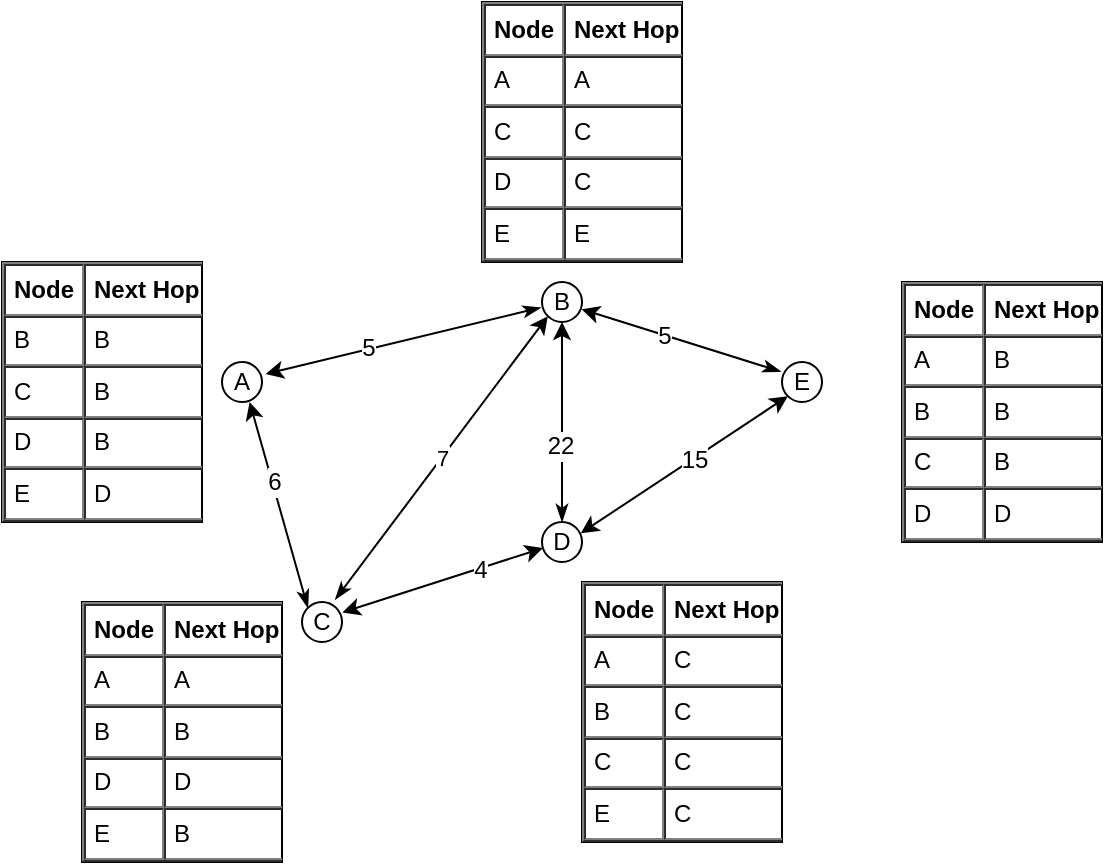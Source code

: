 <mxfile version="12.9.9" type="device"><diagram id="lJYS4VRSIsEf9TPoP0br" name="Page-1"><mxGraphModel dx="1422" dy="769" grid="1" gridSize="10" guides="1" tooltips="1" connect="1" arrows="1" fold="1" page="1" pageScale="1" pageWidth="827" pageHeight="1169" math="0" shadow="0"><root><mxCell id="0"/><mxCell id="1" parent="0"/><mxCell id="UmhQ2P2T8tzD9ortns0X-2" value="&lt;div&gt;A&lt;/div&gt;" style="ellipse;whiteSpace=wrap;html=1;" parent="1" vertex="1"><mxGeometry x="150" y="230" width="20" height="20" as="geometry"/></mxCell><mxCell id="UmhQ2P2T8tzD9ortns0X-3" value="E" style="ellipse;whiteSpace=wrap;html=1;" parent="1" vertex="1"><mxGeometry x="430" y="230" width="20" height="20" as="geometry"/></mxCell><mxCell id="UmhQ2P2T8tzD9ortns0X-4" value="D" style="ellipse;whiteSpace=wrap;html=1;" parent="1" vertex="1"><mxGeometry x="310" y="310" width="20" height="20" as="geometry"/></mxCell><mxCell id="UmhQ2P2T8tzD9ortns0X-5" value="C" style="ellipse;whiteSpace=wrap;html=1;" parent="1" vertex="1"><mxGeometry x="190" y="350" width="20" height="20" as="geometry"/></mxCell><mxCell id="UmhQ2P2T8tzD9ortns0X-6" value="B" style="ellipse;whiteSpace=wrap;html=1;" parent="1" vertex="1"><mxGeometry x="310" y="190" width="20" height="20" as="geometry"/></mxCell><mxCell id="UmhQ2P2T8tzD9ortns0X-10" value="" style="endArrow=classic;html=1;exitX=0.5;exitY=0;exitDx=0;exitDy=0;entryX=0.5;entryY=1;entryDx=0;entryDy=0;startArrow=classicThin;startFill=1;" parent="1" source="UmhQ2P2T8tzD9ortns0X-4" target="UmhQ2P2T8tzD9ortns0X-6" edge="1"><mxGeometry width="50" height="50" relative="1" as="geometry"><mxPoint x="330" y="330" as="sourcePoint"/><mxPoint x="380" y="280" as="targetPoint"/></mxGeometry></mxCell><mxCell id="UmhQ2P2T8tzD9ortns0X-21" value="22" style="text;html=1;align=center;verticalAlign=middle;resizable=0;points=[];labelBackgroundColor=#ffffff;" parent="UmhQ2P2T8tzD9ortns0X-10" vertex="1" connectable="0"><mxGeometry x="-0.242" y="1" relative="1" as="geometry"><mxPoint as="offset"/></mxGeometry></mxCell><mxCell id="UmhQ2P2T8tzD9ortns0X-11" value="" style="endArrow=classic;html=1;entryX=1.01;entryY=0.26;entryDx=0;entryDy=0;entryPerimeter=0;startArrow=classic;startFill=1;" parent="1" source="UmhQ2P2T8tzD9ortns0X-4" target="UmhQ2P2T8tzD9ortns0X-5" edge="1"><mxGeometry width="50" height="50" relative="1" as="geometry"><mxPoint x="330" y="320" as="sourcePoint"/><mxPoint x="330" y="220" as="targetPoint"/></mxGeometry></mxCell><mxCell id="UmhQ2P2T8tzD9ortns0X-23" value="4" style="text;html=1;align=center;verticalAlign=middle;resizable=0;points=[];labelBackgroundColor=#ffffff;" parent="UmhQ2P2T8tzD9ortns0X-11" vertex="1" connectable="0"><mxGeometry x="-0.362" y="1" relative="1" as="geometry"><mxPoint as="offset"/></mxGeometry></mxCell><mxCell id="UmhQ2P2T8tzD9ortns0X-12" value="" style="endArrow=classic;html=1;exitX=0.97;exitY=0.28;exitDx=0;exitDy=0;entryX=0;entryY=1;entryDx=0;entryDy=0;exitPerimeter=0;startArrow=classic;startFill=1;" parent="1" source="UmhQ2P2T8tzD9ortns0X-4" target="UmhQ2P2T8tzD9ortns0X-3" edge="1"><mxGeometry width="50" height="50" relative="1" as="geometry"><mxPoint x="340" y="330" as="sourcePoint"/><mxPoint x="340" y="230" as="targetPoint"/></mxGeometry></mxCell><mxCell id="UmhQ2P2T8tzD9ortns0X-22" value="15" style="text;html=1;align=center;verticalAlign=middle;resizable=0;points=[];labelBackgroundColor=#ffffff;" parent="UmhQ2P2T8tzD9ortns0X-12" vertex="1" connectable="0"><mxGeometry x="0.08" relative="1" as="geometry"><mxPoint as="offset"/></mxGeometry></mxCell><mxCell id="UmhQ2P2T8tzD9ortns0X-15" value="" style="endArrow=classic;html=1;exitX=-0.03;exitY=0.24;exitDx=0;exitDy=0;entryX=0.99;entryY=0.68;entryDx=0;entryDy=0;startArrow=classicThin;startFill=1;exitPerimeter=0;entryPerimeter=0;" parent="1" source="UmhQ2P2T8tzD9ortns0X-3" target="UmhQ2P2T8tzD9ortns0X-6" edge="1"><mxGeometry width="50" height="50" relative="1" as="geometry"><mxPoint x="330" y="320" as="sourcePoint"/><mxPoint x="330" y="220" as="targetPoint"/></mxGeometry></mxCell><mxCell id="UmhQ2P2T8tzD9ortns0X-25" value="5" style="text;html=1;align=center;verticalAlign=middle;resizable=0;points=[];labelBackgroundColor=#ffffff;" parent="UmhQ2P2T8tzD9ortns0X-15" vertex="1" connectable="0"><mxGeometry x="0.183" relative="1" as="geometry"><mxPoint as="offset"/></mxGeometry></mxCell><mxCell id="UmhQ2P2T8tzD9ortns0X-16" value="7" style="endArrow=classic;html=1;exitX=0.83;exitY=-0.06;exitDx=0;exitDy=0;entryX=0;entryY=1;entryDx=0;entryDy=0;startArrow=classicThin;startFill=1;exitPerimeter=0;" parent="1" source="UmhQ2P2T8tzD9ortns0X-5" target="UmhQ2P2T8tzD9ortns0X-6" edge="1"><mxGeometry width="50" height="50" relative="1" as="geometry"><mxPoint x="340" y="330" as="sourcePoint"/><mxPoint x="340" y="230" as="targetPoint"/></mxGeometry></mxCell><mxCell id="UmhQ2P2T8tzD9ortns0X-17" value="" style="endArrow=classic;html=1;exitX=0;exitY=0;exitDx=0;exitDy=0;entryX=0.69;entryY=1;entryDx=0;entryDy=0;startArrow=classicThin;startFill=1;entryPerimeter=0;" parent="1" source="UmhQ2P2T8tzD9ortns0X-5" target="UmhQ2P2T8tzD9ortns0X-2" edge="1"><mxGeometry width="50" height="50" relative="1" as="geometry"><mxPoint x="350" y="340" as="sourcePoint"/><mxPoint x="350" y="240" as="targetPoint"/></mxGeometry></mxCell><mxCell id="UmhQ2P2T8tzD9ortns0X-19" value="6" style="text;html=1;align=center;verticalAlign=middle;resizable=0;points=[];labelBackgroundColor=#ffffff;" parent="UmhQ2P2T8tzD9ortns0X-17" vertex="1" connectable="0"><mxGeometry x="0.224" y="-1" relative="1" as="geometry"><mxPoint as="offset"/></mxGeometry></mxCell><mxCell id="UmhQ2P2T8tzD9ortns0X-18" value="" style="endArrow=classic;html=1;exitX=-0.03;exitY=0.64;exitDx=0;exitDy=0;entryX=1.09;entryY=0.3;entryDx=0;entryDy=0;startArrow=classicThin;startFill=1;entryPerimeter=0;exitPerimeter=0;" parent="1" source="UmhQ2P2T8tzD9ortns0X-6" target="UmhQ2P2T8tzD9ortns0X-2" edge="1"><mxGeometry width="50" height="50" relative="1" as="geometry"><mxPoint x="360" y="350" as="sourcePoint"/><mxPoint x="360" y="250" as="targetPoint"/></mxGeometry></mxCell><mxCell id="UmhQ2P2T8tzD9ortns0X-20" value="&lt;div&gt;5&lt;/div&gt;" style="text;html=1;align=center;verticalAlign=middle;resizable=0;points=[];labelBackgroundColor=#ffffff;" parent="UmhQ2P2T8tzD9ortns0X-18" vertex="1" connectable="0"><mxGeometry x="0.254" y="-1" relative="1" as="geometry"><mxPoint as="offset"/></mxGeometry></mxCell><mxCell id="UmhQ2P2T8tzD9ortns0X-44" value="&lt;table style=&quot;font-size: 1em ; width: 100% ; height: 100%&quot; cellspacing=&quot;0&quot; cellpadding=&quot;4&quot; border=&quot;1&quot;&gt;&lt;tbody&gt;&lt;tr&gt;&lt;th&gt;Node&lt;br&gt;&lt;/th&gt;&lt;th&gt;Next Hop&lt;br&gt;&lt;/th&gt;&lt;/tr&gt;&lt;tr&gt;&lt;td&gt;A&lt;br&gt;&lt;/td&gt;&lt;td&gt;B&lt;br&gt;&lt;/td&gt;&lt;/tr&gt;&lt;tr&gt;&lt;td&gt;B&lt;br&gt;&lt;/td&gt;&lt;td&gt;B&lt;br&gt;&lt;/td&gt;&lt;/tr&gt;&lt;tr&gt;&lt;td&gt;C&lt;br&gt;&lt;/td&gt;&lt;td&gt;B&lt;br&gt;&lt;/td&gt;&lt;/tr&gt;&lt;tr&gt;&lt;td&gt;D&lt;/td&gt;&lt;td&gt;D&lt;/td&gt;&lt;/tr&gt;&lt;/tbody&gt;&lt;/table&gt; " style="verticalAlign=top;align=left;overflow=fill;fontSize=12;fontFamily=Helvetica;html=1" parent="1" vertex="1"><mxGeometry x="490" y="190" width="100" height="130" as="geometry"/></mxCell><mxCell id="UmhQ2P2T8tzD9ortns0X-45" value="&lt;table style=&quot;font-size: 1em ; width: 100% ; height: 100%&quot; cellspacing=&quot;0&quot; cellpadding=&quot;4&quot; border=&quot;1&quot;&gt;&lt;tbody&gt;&lt;tr&gt;&lt;th&gt;Node&lt;br&gt;&lt;/th&gt;&lt;th&gt;Next Hop&lt;br&gt;&lt;/th&gt;&lt;/tr&gt;&lt;tr&gt;&lt;td&gt;A&lt;br&gt;&lt;/td&gt;&lt;td&gt;C&lt;br&gt;&lt;/td&gt;&lt;/tr&gt;&lt;tr&gt;&lt;td&gt;B&lt;br&gt;&lt;/td&gt;&lt;td&gt;C&lt;br&gt;&lt;/td&gt;&lt;/tr&gt;&lt;tr&gt;&lt;td&gt;C&lt;br&gt;&lt;/td&gt;&lt;td&gt;C&lt;br&gt;&lt;/td&gt;&lt;/tr&gt;&lt;tr&gt;&lt;td&gt;E&lt;/td&gt;&lt;td&gt;C&lt;br&gt;&lt;/td&gt;&lt;/tr&gt;&lt;/tbody&gt;&lt;/table&gt; " style="verticalAlign=top;align=left;overflow=fill;fontSize=12;fontFamily=Helvetica;html=1" parent="1" vertex="1"><mxGeometry x="330" y="340" width="100" height="130" as="geometry"/></mxCell><mxCell id="UmhQ2P2T8tzD9ortns0X-46" value="&lt;table style=&quot;font-size: 1em ; width: 100% ; height: 100%&quot; cellspacing=&quot;0&quot; cellpadding=&quot;4&quot; border=&quot;1&quot;&gt;&lt;tbody&gt;&lt;tr&gt;&lt;th&gt;Node&lt;br&gt;&lt;/th&gt;&lt;th&gt;Next Hop&lt;br&gt;&lt;/th&gt;&lt;/tr&gt;&lt;tr&gt;&lt;td&gt;A&lt;br&gt;&lt;/td&gt;&lt;td&gt;A&lt;br&gt;&lt;/td&gt;&lt;/tr&gt;&lt;tr&gt;&lt;td&gt;C&lt;br&gt;&lt;/td&gt;&lt;td&gt;C&lt;br&gt;&lt;/td&gt;&lt;/tr&gt;&lt;tr&gt;&lt;td&gt;D&lt;br&gt;&lt;/td&gt;&lt;td&gt;C&lt;br&gt;&lt;/td&gt;&lt;/tr&gt;&lt;tr&gt;&lt;td&gt;E&lt;/td&gt;&lt;td&gt;E&lt;/td&gt;&lt;/tr&gt;&lt;/tbody&gt;&lt;/table&gt; " style="verticalAlign=top;align=left;overflow=fill;fontSize=12;fontFamily=Helvetica;html=1" parent="1" vertex="1"><mxGeometry x="280" y="50" width="100" height="130" as="geometry"/></mxCell><mxCell id="UmhQ2P2T8tzD9ortns0X-47" value="&lt;table style=&quot;font-size: 1em ; width: 100% ; height: 100%&quot; cellspacing=&quot;0&quot; cellpadding=&quot;4&quot; border=&quot;1&quot;&gt;&lt;tbody&gt;&lt;tr&gt;&lt;th&gt;Node&lt;br&gt;&lt;/th&gt;&lt;th&gt;Next Hop&lt;br&gt;&lt;/th&gt;&lt;/tr&gt;&lt;tr&gt;&lt;td&gt;B&lt;br&gt;&lt;/td&gt;&lt;td&gt;B&lt;br&gt;&lt;/td&gt;&lt;/tr&gt;&lt;tr&gt;&lt;td&gt;C&lt;br&gt;&lt;/td&gt;&lt;td&gt;B&lt;br&gt;&lt;/td&gt;&lt;/tr&gt;&lt;tr&gt;&lt;td&gt;D&lt;br&gt;&lt;/td&gt;&lt;td&gt;B&lt;br&gt;&lt;/td&gt;&lt;/tr&gt;&lt;tr&gt;&lt;td&gt;E&lt;/td&gt;&lt;td&gt;D&lt;/td&gt;&lt;/tr&gt;&lt;/tbody&gt;&lt;/table&gt; " style="verticalAlign=top;align=left;overflow=fill;fontSize=12;fontFamily=Helvetica;html=1" parent="1" vertex="1"><mxGeometry x="40" y="180" width="100" height="130" as="geometry"/></mxCell><mxCell id="UmhQ2P2T8tzD9ortns0X-48" value="&lt;table style=&quot;font-size: 1em ; width: 100% ; height: 100%&quot; cellspacing=&quot;0&quot; cellpadding=&quot;4&quot; border=&quot;1&quot;&gt;&lt;tbody&gt;&lt;tr&gt;&lt;th&gt;Node&lt;br&gt;&lt;/th&gt;&lt;th&gt;Next Hop&lt;br&gt;&lt;/th&gt;&lt;/tr&gt;&lt;tr&gt;&lt;td&gt;A&lt;br&gt;&lt;/td&gt;&lt;td&gt;A&lt;br&gt;&lt;/td&gt;&lt;/tr&gt;&lt;tr&gt;&lt;td&gt;B&lt;br&gt;&lt;/td&gt;&lt;td&gt;B&lt;br&gt;&lt;/td&gt;&lt;/tr&gt;&lt;tr&gt;&lt;td&gt;D&lt;/td&gt;&lt;td&gt;D&lt;br&gt;&lt;/td&gt;&lt;/tr&gt;&lt;tr&gt;&lt;td&gt;E&lt;/td&gt;&lt;td&gt;B&lt;/td&gt;&lt;/tr&gt;&lt;/tbody&gt;&lt;/table&gt; " style="verticalAlign=top;align=left;overflow=fill;fontSize=12;fontFamily=Helvetica;html=1" parent="1" vertex="1"><mxGeometry x="80" y="350" width="100" height="130" as="geometry"/></mxCell></root></mxGraphModel></diagram></mxfile>